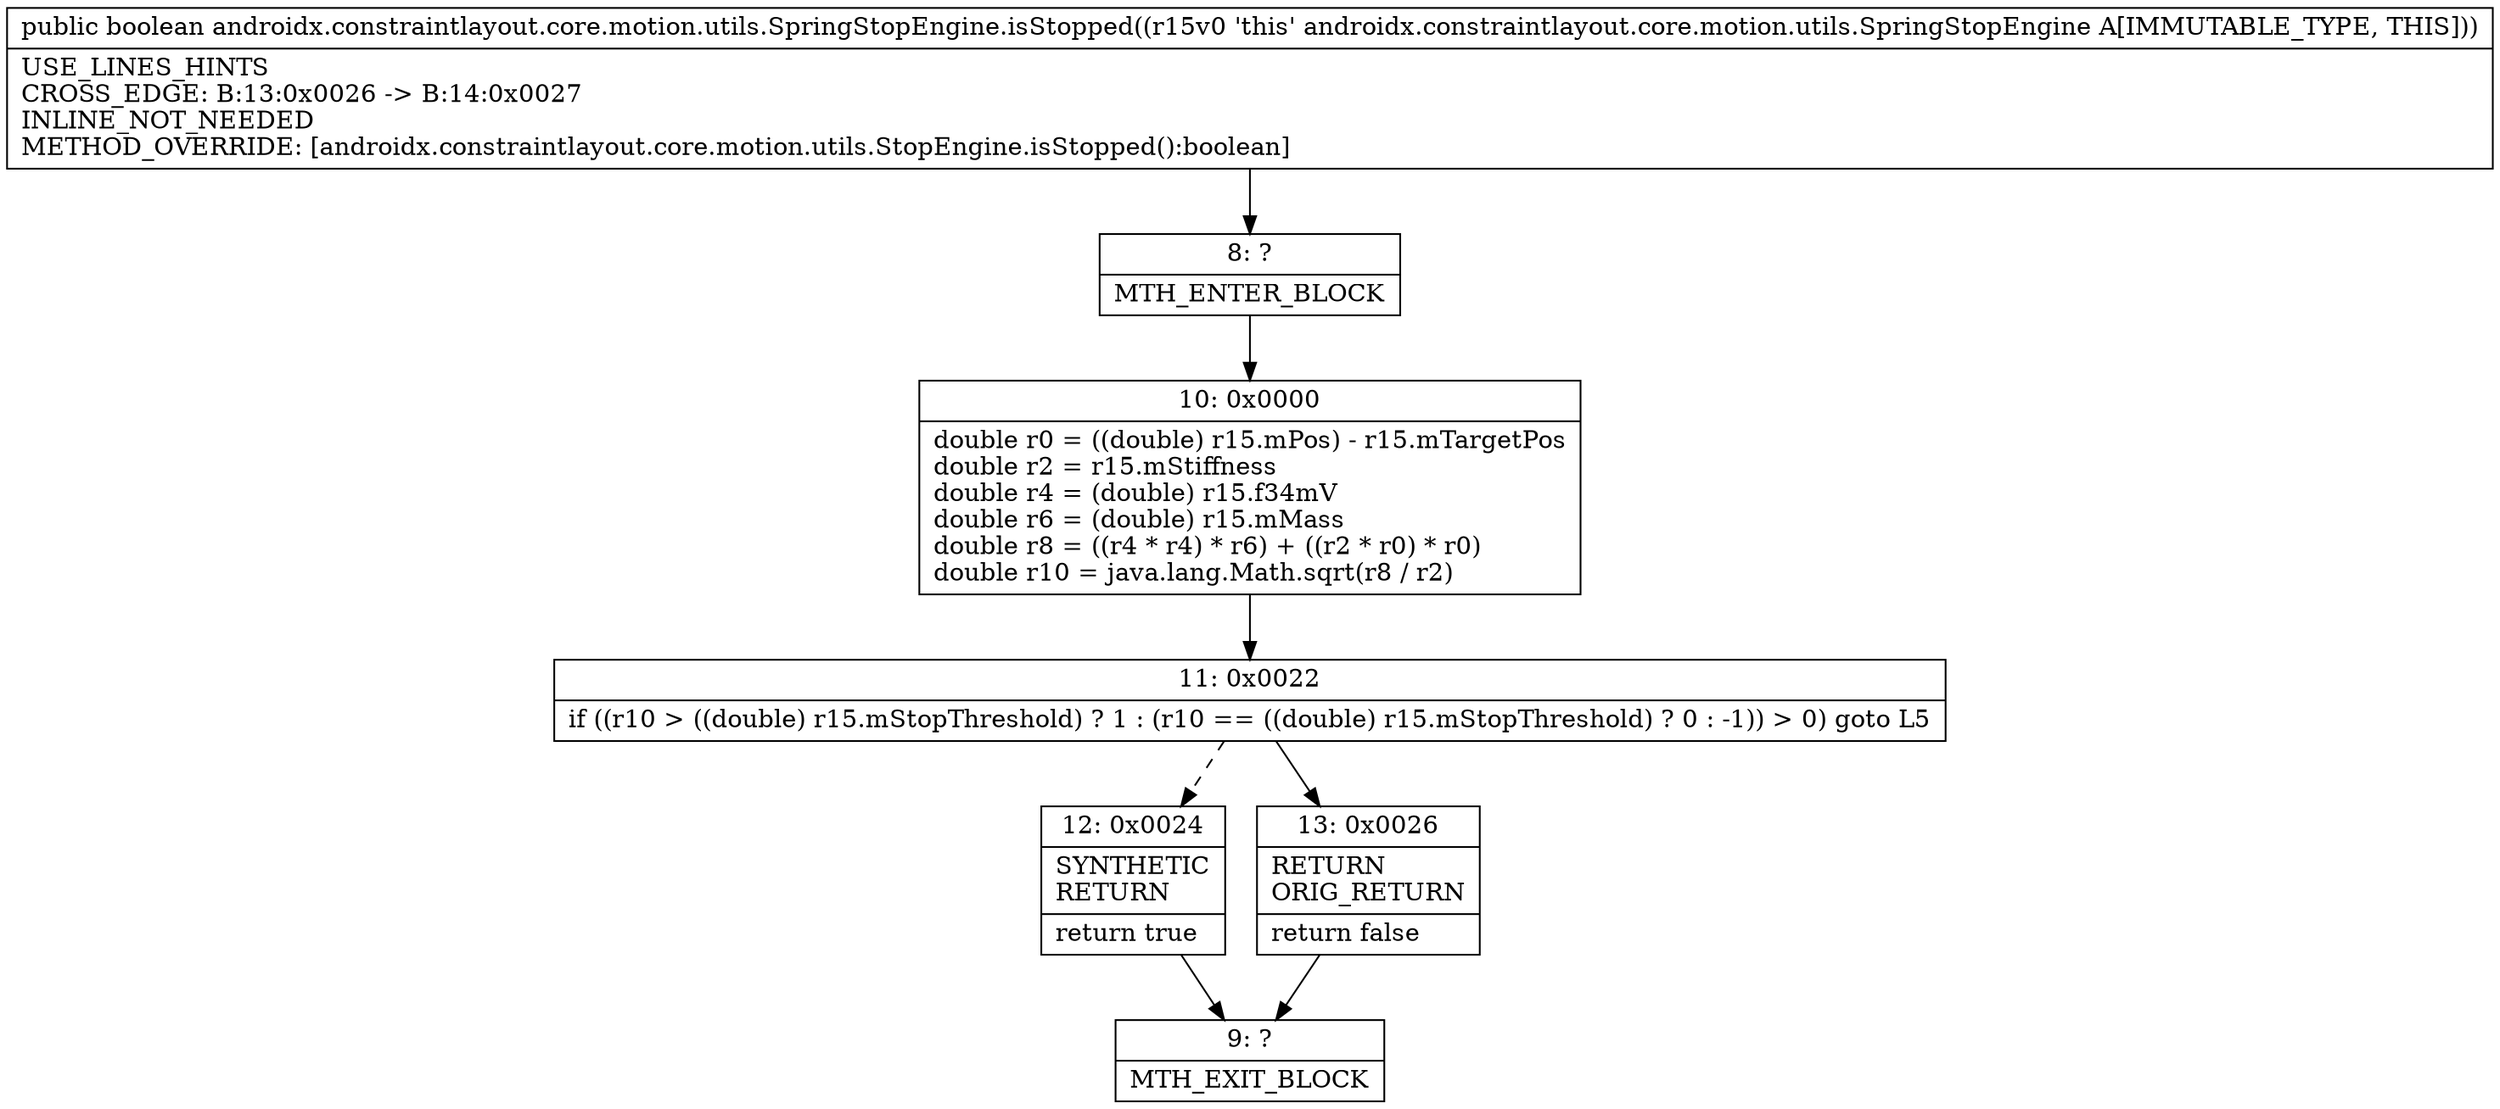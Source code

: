 digraph "CFG forandroidx.constraintlayout.core.motion.utils.SpringStopEngine.isStopped()Z" {
Node_8 [shape=record,label="{8\:\ ?|MTH_ENTER_BLOCK\l}"];
Node_10 [shape=record,label="{10\:\ 0x0000|double r0 = ((double) r15.mPos) \- r15.mTargetPos\ldouble r2 = r15.mStiffness\ldouble r4 = (double) r15.f34mV\ldouble r6 = (double) r15.mMass\ldouble r8 = ((r4 * r4) * r6) + ((r2 * r0) * r0)\ldouble r10 = java.lang.Math.sqrt(r8 \/ r2)\l}"];
Node_11 [shape=record,label="{11\:\ 0x0022|if ((r10 \> ((double) r15.mStopThreshold) ? 1 : (r10 == ((double) r15.mStopThreshold) ? 0 : \-1)) \> 0) goto L5\l}"];
Node_12 [shape=record,label="{12\:\ 0x0024|SYNTHETIC\lRETURN\l|return true\l}"];
Node_9 [shape=record,label="{9\:\ ?|MTH_EXIT_BLOCK\l}"];
Node_13 [shape=record,label="{13\:\ 0x0026|RETURN\lORIG_RETURN\l|return false\l}"];
MethodNode[shape=record,label="{public boolean androidx.constraintlayout.core.motion.utils.SpringStopEngine.isStopped((r15v0 'this' androidx.constraintlayout.core.motion.utils.SpringStopEngine A[IMMUTABLE_TYPE, THIS]))  | USE_LINES_HINTS\lCROSS_EDGE: B:13:0x0026 \-\> B:14:0x0027\lINLINE_NOT_NEEDED\lMETHOD_OVERRIDE: [androidx.constraintlayout.core.motion.utils.StopEngine.isStopped():boolean]\l}"];
MethodNode -> Node_8;Node_8 -> Node_10;
Node_10 -> Node_11;
Node_11 -> Node_12[style=dashed];
Node_11 -> Node_13;
Node_12 -> Node_9;
Node_13 -> Node_9;
}


